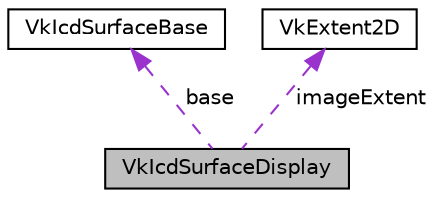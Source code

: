 digraph "VkIcdSurfaceDisplay"
{
 // LATEX_PDF_SIZE
  edge [fontname="Helvetica",fontsize="10",labelfontname="Helvetica",labelfontsize="10"];
  node [fontname="Helvetica",fontsize="10",shape=record];
  Node1 [label="VkIcdSurfaceDisplay",height=0.2,width=0.4,color="black", fillcolor="grey75", style="filled", fontcolor="black",tooltip=" "];
  Node2 -> Node1 [dir="back",color="darkorchid3",fontsize="10",style="dashed",label=" base" ];
  Node2 [label="VkIcdSurfaceBase",height=0.2,width=0.4,color="black", fillcolor="white", style="filled",URL="$da/db4/structVkIcdSurfaceBase.html",tooltip=" "];
  Node3 -> Node1 [dir="back",color="darkorchid3",fontsize="10",style="dashed",label=" imageExtent" ];
  Node3 [label="VkExtent2D",height=0.2,width=0.4,color="black", fillcolor="white", style="filled",URL="$d1/d79/structVkExtent2D.html",tooltip=" "];
}
